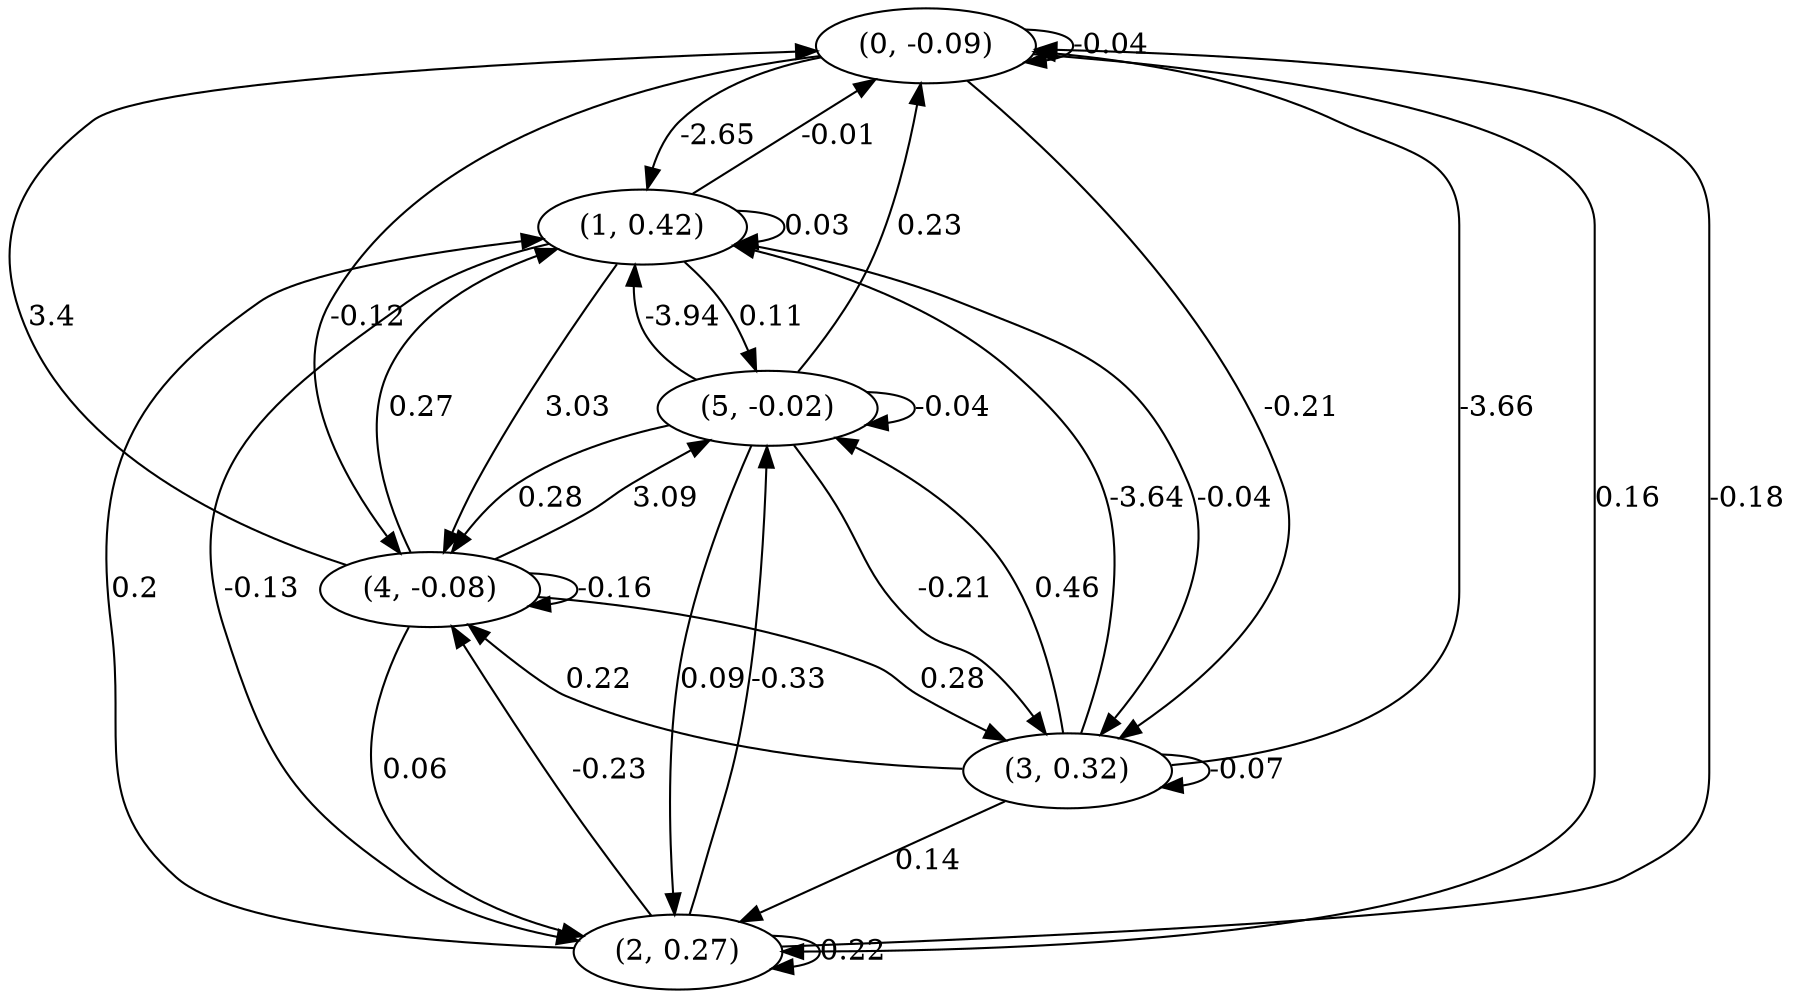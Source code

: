 digraph {
    0 [ label = "(0, -0.09)" ]
    1 [ label = "(1, 0.42)" ]
    2 [ label = "(2, 0.27)" ]
    3 [ label = "(3, 0.32)" ]
    4 [ label = "(4, -0.08)" ]
    5 [ label = "(5, -0.02)" ]
    0 -> 0 [ label = "-0.04" ]
    1 -> 1 [ label = "0.03" ]
    2 -> 2 [ label = "0.22" ]
    3 -> 3 [ label = "-0.07" ]
    4 -> 4 [ label = "-0.16" ]
    5 -> 5 [ label = "-0.04" ]
    1 -> 0 [ label = "-0.01" ]
    2 -> 0 [ label = "-0.18" ]
    3 -> 0 [ label = "-3.66" ]
    4 -> 0 [ label = "3.4" ]
    5 -> 0 [ label = "0.23" ]
    0 -> 1 [ label = "-2.65" ]
    2 -> 1 [ label = "0.2" ]
    3 -> 1 [ label = "-3.64" ]
    4 -> 1 [ label = "0.27" ]
    5 -> 1 [ label = "-3.94" ]
    0 -> 2 [ label = "0.16" ]
    1 -> 2 [ label = "-0.13" ]
    3 -> 2 [ label = "0.14" ]
    4 -> 2 [ label = "0.06" ]
    5 -> 2 [ label = "0.09" ]
    0 -> 3 [ label = "-0.21" ]
    1 -> 3 [ label = "-0.04" ]
    4 -> 3 [ label = "0.28" ]
    5 -> 3 [ label = "-0.21" ]
    0 -> 4 [ label = "-0.12" ]
    1 -> 4 [ label = "3.03" ]
    2 -> 4 [ label = "-0.23" ]
    3 -> 4 [ label = "0.22" ]
    5 -> 4 [ label = "0.28" ]
    1 -> 5 [ label = "0.11" ]
    2 -> 5 [ label = "-0.33" ]
    3 -> 5 [ label = "0.46" ]
    4 -> 5 [ label = "3.09" ]
}

